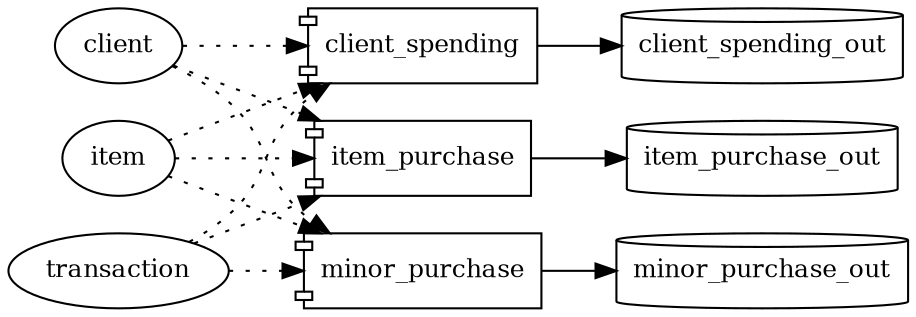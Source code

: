 digraph Lineage {
  rankdir=LR
  node [fontsize=12]

  # vertices
  client
  item
  transaction
  client_spending [shape=component]
  item_purchase [shape=component]
  minor_purchase [shape=component]
  client_spending_out [shape=cylinder]
  item_purchase_out [shape=cylinder]
  minor_purchase_out [shape=cylinder]

  # edges
  item -> client_spending [style=dotted]
  transaction -> client_spending [style=dotted]
  client -> client_spending [style=dotted]
  item -> item_purchase [style=dotted]
  transaction -> item_purchase [style=dotted]
  client -> item_purchase [style=dotted]
  item -> minor_purchase [style=dotted]
  transaction -> minor_purchase [style=dotted]
  client -> minor_purchase [style=dotted]
  client_spending -> client_spending_out
  item_purchase -> item_purchase_out
  minor_purchase -> minor_purchase_out

  # ranks
  { rank=same; client item transaction }
  { rank=same; client_spending_out item_purchase_out minor_purchase_out }
}